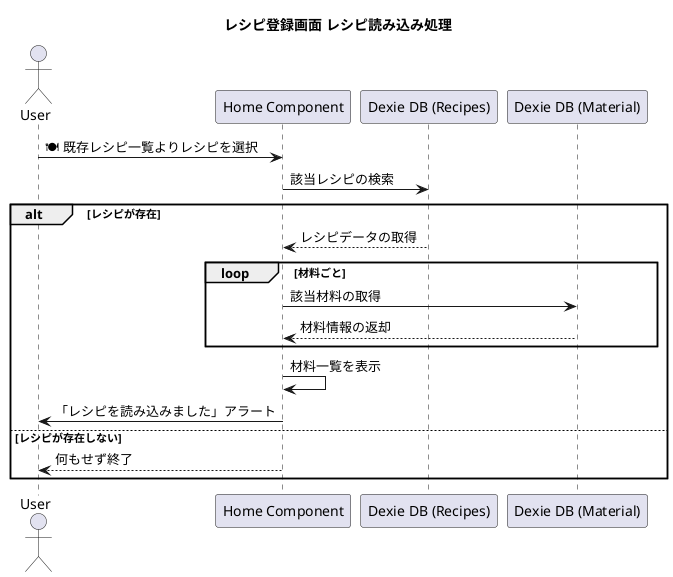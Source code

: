 @startuml loadRecipe

title レシピ登録画面 レシピ読み込み処理

actor User
participant "Home Component" as Home
participant "Dexie DB (Recipes)" as Recipes
participant "Dexie DB (Material)" as Material

User -> Home : 🍽️ 既存レシピ一覧よりレシピを選択

Home -> Recipes : 該当レシピの検索
alt レシピが存在
    Recipes --> Home : レシピデータの取得

    loop 材料ごと
        Home -> Material : 該当材料の取得
        Material --> Home : 材料情報の返却
    end

    Home -> Home : 材料一覧を表示
    Home -> User : 「レシピを読み込みました」アラート
else レシピが存在しない
    Home --> User : 何もせず終了
end

@enduml
